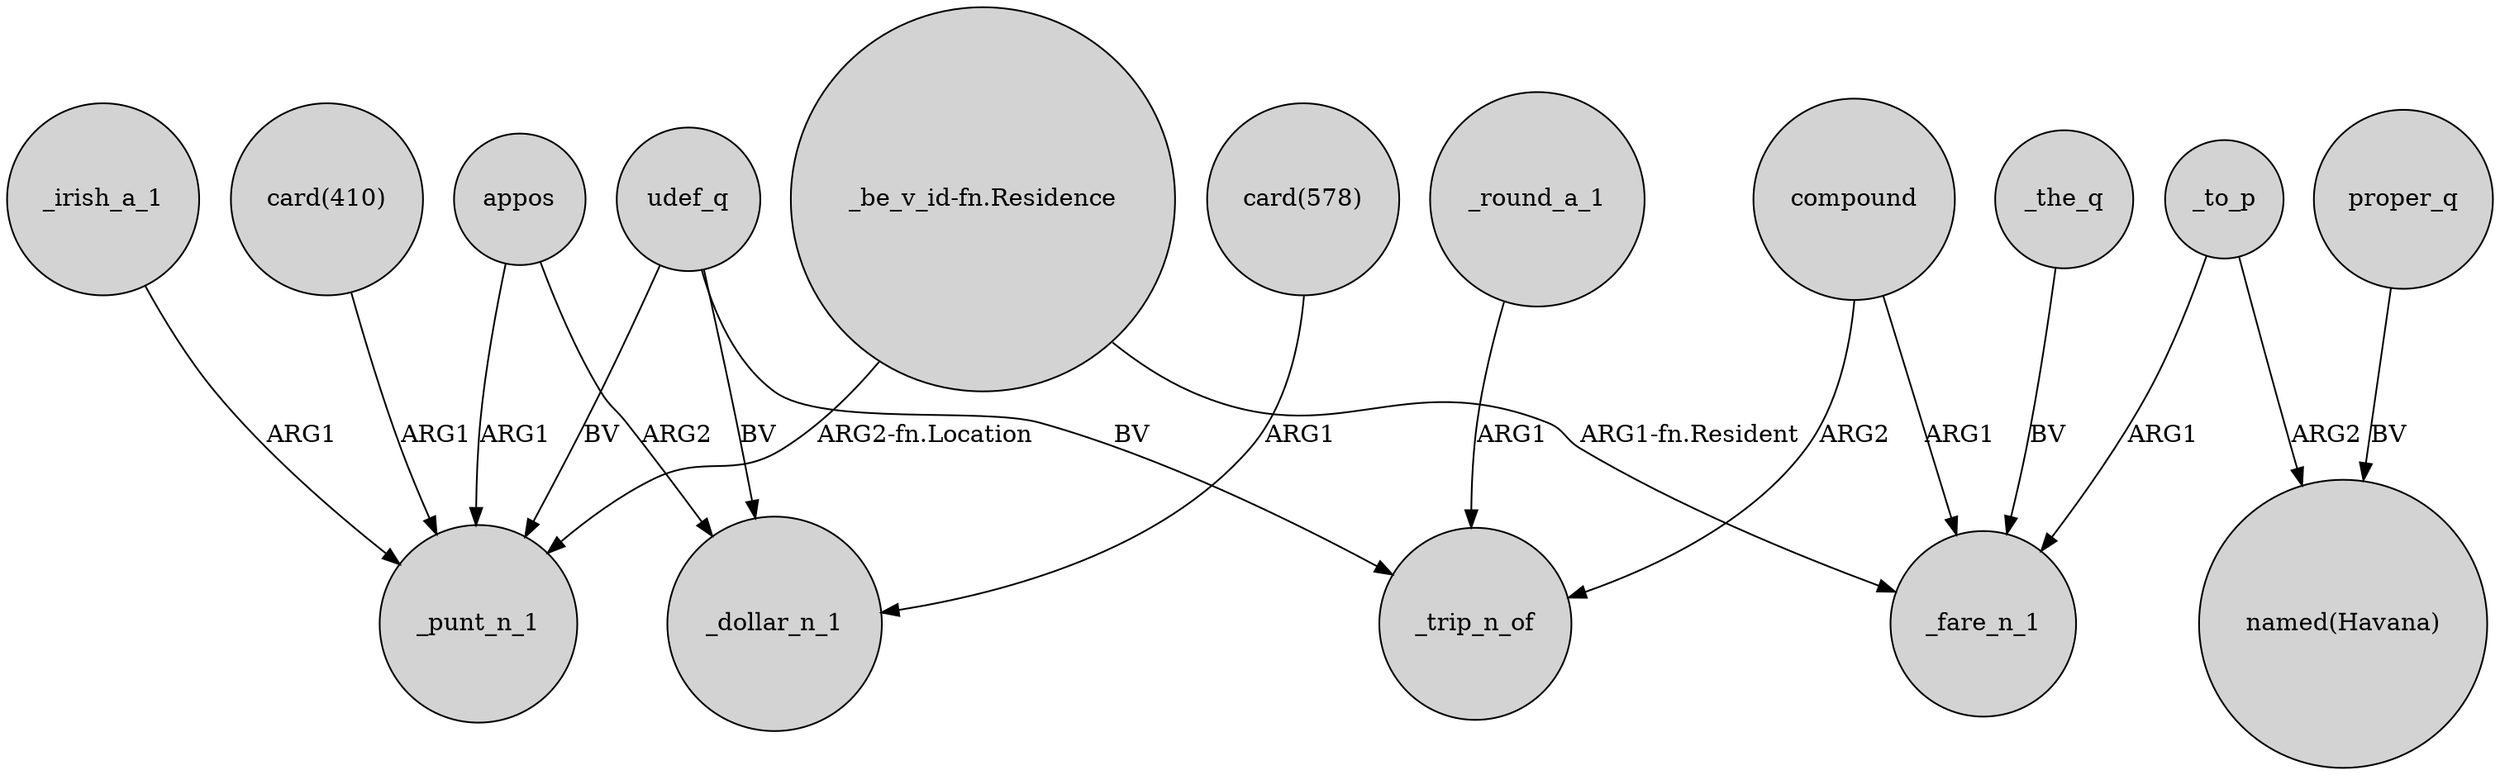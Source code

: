 digraph {
	node [shape=circle style=filled]
	_irish_a_1 -> _punt_n_1 [label=ARG1]
	compound -> _trip_n_of [label=ARG2]
	_to_p -> "named(Havana)" [label=ARG2]
	"_be_v_id-fn.Residence" -> _punt_n_1 [label="ARG2-fn.Location"]
	"card(410)" -> _punt_n_1 [label=ARG1]
	udef_q -> _dollar_n_1 [label=BV]
	_to_p -> _fare_n_1 [label=ARG1]
	udef_q -> _punt_n_1 [label=BV]
	_the_q -> _fare_n_1 [label=BV]
	_round_a_1 -> _trip_n_of [label=ARG1]
	appos -> _punt_n_1 [label=ARG1]
	proper_q -> "named(Havana)" [label=BV]
	compound -> _fare_n_1 [label=ARG1]
	"card(578)" -> _dollar_n_1 [label=ARG1]
	udef_q -> _trip_n_of [label=BV]
	"_be_v_id-fn.Residence" -> _fare_n_1 [label="ARG1-fn.Resident"]
	appos -> _dollar_n_1 [label=ARG2]
}
